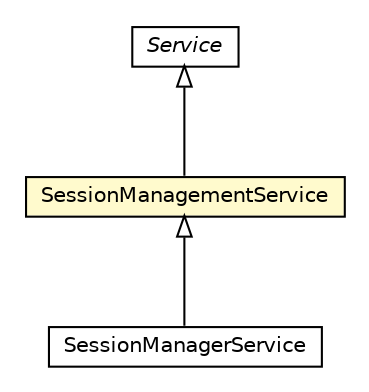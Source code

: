 #!/usr/local/bin/dot
#
# Class diagram 
# Generated by UMLGraph version R5_6-24-gf6e263 (http://www.umlgraph.org/)
#

digraph G {
	edge [fontname="Helvetica",fontsize=10,labelfontname="Helvetica",labelfontsize=10];
	node [fontname="Helvetica",fontsize=10,shape=plaintext];
	nodesep=0.25;
	ranksep=0.5;
	// org.universAAL.middleware.service.owl.Service
	c7289572 [label=<<table title="org.universAAL.middleware.service.owl.Service" border="0" cellborder="1" cellspacing="0" cellpadding="2" port="p" href="../../middleware/service/owl/Service.html">
		<tr><td><table border="0" cellspacing="0" cellpadding="1">
<tr><td align="center" balign="center"><font face="Helvetica-Oblique"> Service </font></td></tr>
		</table></td></tr>
		</table>>, URL="../../middleware/service/owl/Service.html", fontname="Helvetica", fontcolor="black", fontsize=10.0];
	// org.universAAL.ontology.security.SessionManagementService
	c7290285 [label=<<table title="org.universAAL.ontology.security.SessionManagementService" border="0" cellborder="1" cellspacing="0" cellpadding="2" port="p" bgcolor="lemonChiffon" href="./SessionManagementService.html">
		<tr><td><table border="0" cellspacing="0" cellpadding="1">
<tr><td align="center" balign="center"> SessionManagementService </td></tr>
		</table></td></tr>
		</table>>, URL="./SessionManagementService.html", fontname="Helvetica", fontcolor="black", fontsize=10.0];
	// org.universAAL.security.session.manager.service.SessionManagerService
	c7291074 [label=<<table title="org.universAAL.security.session.manager.service.SessionManagerService" border="0" cellborder="1" cellspacing="0" cellpadding="2" port="p" href="../../security/session/manager/service/SessionManagerService.html">
		<tr><td><table border="0" cellspacing="0" cellpadding="1">
<tr><td align="center" balign="center"> SessionManagerService </td></tr>
		</table></td></tr>
		</table>>, URL="../../security/session/manager/service/SessionManagerService.html", fontname="Helvetica", fontcolor="black", fontsize=10.0];
	//org.universAAL.ontology.security.SessionManagementService extends org.universAAL.middleware.service.owl.Service
	c7289572:p -> c7290285:p [dir=back,arrowtail=empty];
	//org.universAAL.security.session.manager.service.SessionManagerService extends org.universAAL.ontology.security.SessionManagementService
	c7290285:p -> c7291074:p [dir=back,arrowtail=empty];
}

